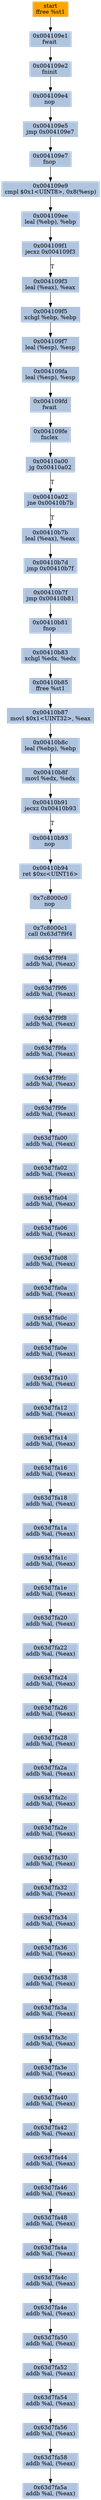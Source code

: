 digraph G {
node[shape=rectangle,style=filled,fillcolor=lightsteelblue,color=lightsteelblue]
bgcolor="transparent"
a0x004109dfffree_st1[label="start\nffree %st1",fillcolor="orange",color="lightgrey"];
a0x004109e1fwait_[label="0x004109e1\nfwait "];
a0x004109e2fninit_[label="0x004109e2\nfninit "];
a0x004109e4nop_[label="0x004109e4\nnop "];
a0x004109e5jmp_0x004109e7[label="0x004109e5\njmp 0x004109e7"];
a0x004109e7fnop_[label="0x004109e7\nfnop "];
a0x004109e9cmpl_0x1UINT8_0x8esp_[label="0x004109e9\ncmpl $0x1<UINT8>, 0x8(%esp)"];
a0x004109eeleal_ebp__ebp[label="0x004109ee\nleal (%ebp), %ebp"];
a0x004109f1jecxz_0x004109f3[label="0x004109f1\njecxz 0x004109f3"];
a0x004109f3leal_eax__eax[label="0x004109f3\nleal (%eax), %eax"];
a0x004109f5xchgl_ebp_ebp[label="0x004109f5\nxchgl %ebp, %ebp"];
a0x004109f7leal_esp__esp[label="0x004109f7\nleal (%esp), %esp"];
a0x004109faleal_esp__esp[label="0x004109fa\nleal (%esp), %esp"];
a0x004109fdfwait_[label="0x004109fd\nfwait "];
a0x004109fefnclex_[label="0x004109fe\nfnclex "];
a0x00410a00jg_0x00410a02[label="0x00410a00\njg 0x00410a02"];
a0x00410a02jne_0x00410b7b[label="0x00410a02\njne 0x00410b7b"];
a0x00410b7bleal_eax__eax[label="0x00410b7b\nleal (%eax), %eax"];
a0x00410b7djmp_0x00410b7f[label="0x00410b7d\njmp 0x00410b7f"];
a0x00410b7fjmp_0x00410b81[label="0x00410b7f\njmp 0x00410b81"];
a0x00410b81fnop_[label="0x00410b81\nfnop "];
a0x00410b83xchgl_edx_edx[label="0x00410b83\nxchgl %edx, %edx"];
a0x00410b85ffree_st1[label="0x00410b85\nffree %st1"];
a0x00410b87movl_0x1UINT32_eax[label="0x00410b87\nmovl $0x1<UINT32>, %eax"];
a0x00410b8cleal_ebp__ebp[label="0x00410b8c\nleal (%ebp), %ebp"];
a0x00410b8fmovl_edx_edx[label="0x00410b8f\nmovl %edx, %edx"];
a0x00410b91jecxz_0x00410b93[label="0x00410b91\njecxz 0x00410b93"];
a0x00410b93nop_[label="0x00410b93\nnop "];
a0x00410b94ret_0xcUINT16[label="0x00410b94\nret $0xc<UINT16>"];
a0x7c8000c0nop_[label="0x7c8000c0\nnop "];
a0x7c8000c1call_0x63d7f9f4[label="0x7c8000c1\ncall 0x63d7f9f4"];
a0x63d7f9f4addb_al_eax_[label="0x63d7f9f4\naddb %al, (%eax)"];
a0x63d7f9f6addb_al_eax_[label="0x63d7f9f6\naddb %al, (%eax)"];
a0x63d7f9f8addb_al_eax_[label="0x63d7f9f8\naddb %al, (%eax)"];
a0x63d7f9faaddb_al_eax_[label="0x63d7f9fa\naddb %al, (%eax)"];
a0x63d7f9fcaddb_al_eax_[label="0x63d7f9fc\naddb %al, (%eax)"];
a0x63d7f9feaddb_al_eax_[label="0x63d7f9fe\naddb %al, (%eax)"];
a0x63d7fa00addb_al_eax_[label="0x63d7fa00\naddb %al, (%eax)"];
a0x63d7fa02addb_al_eax_[label="0x63d7fa02\naddb %al, (%eax)"];
a0x63d7fa04addb_al_eax_[label="0x63d7fa04\naddb %al, (%eax)"];
a0x63d7fa06addb_al_eax_[label="0x63d7fa06\naddb %al, (%eax)"];
a0x63d7fa08addb_al_eax_[label="0x63d7fa08\naddb %al, (%eax)"];
a0x63d7fa0aaddb_al_eax_[label="0x63d7fa0a\naddb %al, (%eax)"];
a0x63d7fa0caddb_al_eax_[label="0x63d7fa0c\naddb %al, (%eax)"];
a0x63d7fa0eaddb_al_eax_[label="0x63d7fa0e\naddb %al, (%eax)"];
a0x63d7fa10addb_al_eax_[label="0x63d7fa10\naddb %al, (%eax)"];
a0x63d7fa12addb_al_eax_[label="0x63d7fa12\naddb %al, (%eax)"];
a0x63d7fa14addb_al_eax_[label="0x63d7fa14\naddb %al, (%eax)"];
a0x63d7fa16addb_al_eax_[label="0x63d7fa16\naddb %al, (%eax)"];
a0x63d7fa18addb_al_eax_[label="0x63d7fa18\naddb %al, (%eax)"];
a0x63d7fa1aaddb_al_eax_[label="0x63d7fa1a\naddb %al, (%eax)"];
a0x63d7fa1caddb_al_eax_[label="0x63d7fa1c\naddb %al, (%eax)"];
a0x63d7fa1eaddb_al_eax_[label="0x63d7fa1e\naddb %al, (%eax)"];
a0x63d7fa20addb_al_eax_[label="0x63d7fa20\naddb %al, (%eax)"];
a0x63d7fa22addb_al_eax_[label="0x63d7fa22\naddb %al, (%eax)"];
a0x63d7fa24addb_al_eax_[label="0x63d7fa24\naddb %al, (%eax)"];
a0x63d7fa26addb_al_eax_[label="0x63d7fa26\naddb %al, (%eax)"];
a0x63d7fa28addb_al_eax_[label="0x63d7fa28\naddb %al, (%eax)"];
a0x63d7fa2aaddb_al_eax_[label="0x63d7fa2a\naddb %al, (%eax)"];
a0x63d7fa2caddb_al_eax_[label="0x63d7fa2c\naddb %al, (%eax)"];
a0x63d7fa2eaddb_al_eax_[label="0x63d7fa2e\naddb %al, (%eax)"];
a0x63d7fa30addb_al_eax_[label="0x63d7fa30\naddb %al, (%eax)"];
a0x63d7fa32addb_al_eax_[label="0x63d7fa32\naddb %al, (%eax)"];
a0x63d7fa34addb_al_eax_[label="0x63d7fa34\naddb %al, (%eax)"];
a0x63d7fa36addb_al_eax_[label="0x63d7fa36\naddb %al, (%eax)"];
a0x63d7fa38addb_al_eax_[label="0x63d7fa38\naddb %al, (%eax)"];
a0x63d7fa3aaddb_al_eax_[label="0x63d7fa3a\naddb %al, (%eax)"];
a0x63d7fa3caddb_al_eax_[label="0x63d7fa3c\naddb %al, (%eax)"];
a0x63d7fa3eaddb_al_eax_[label="0x63d7fa3e\naddb %al, (%eax)"];
a0x63d7fa40addb_al_eax_[label="0x63d7fa40\naddb %al, (%eax)"];
a0x63d7fa42addb_al_eax_[label="0x63d7fa42\naddb %al, (%eax)"];
a0x63d7fa44addb_al_eax_[label="0x63d7fa44\naddb %al, (%eax)"];
a0x63d7fa46addb_al_eax_[label="0x63d7fa46\naddb %al, (%eax)"];
a0x63d7fa48addb_al_eax_[label="0x63d7fa48\naddb %al, (%eax)"];
a0x63d7fa4aaddb_al_eax_[label="0x63d7fa4a\naddb %al, (%eax)"];
a0x63d7fa4caddb_al_eax_[label="0x63d7fa4c\naddb %al, (%eax)"];
a0x63d7fa4eaddb_al_eax_[label="0x63d7fa4e\naddb %al, (%eax)"];
a0x63d7fa50addb_al_eax_[label="0x63d7fa50\naddb %al, (%eax)"];
a0x63d7fa52addb_al_eax_[label="0x63d7fa52\naddb %al, (%eax)"];
a0x63d7fa54addb_al_eax_[label="0x63d7fa54\naddb %al, (%eax)"];
a0x63d7fa56addb_al_eax_[label="0x63d7fa56\naddb %al, (%eax)"];
a0x63d7fa58addb_al_eax_[label="0x63d7fa58\naddb %al, (%eax)"];
a0x63d7fa5aaddb_al_eax_[label="0x63d7fa5a\naddb %al, (%eax)"];
a0x004109dfffree_st1 -> a0x004109e1fwait_ [color="#000000"];
a0x004109e1fwait_ -> a0x004109e2fninit_ [color="#000000"];
a0x004109e2fninit_ -> a0x004109e4nop_ [color="#000000"];
a0x004109e4nop_ -> a0x004109e5jmp_0x004109e7 [color="#000000"];
a0x004109e5jmp_0x004109e7 -> a0x004109e7fnop_ [color="#000000"];
a0x004109e7fnop_ -> a0x004109e9cmpl_0x1UINT8_0x8esp_ [color="#000000"];
a0x004109e9cmpl_0x1UINT8_0x8esp_ -> a0x004109eeleal_ebp__ebp [color="#000000"];
a0x004109eeleal_ebp__ebp -> a0x004109f1jecxz_0x004109f3 [color="#000000"];
a0x004109f1jecxz_0x004109f3 -> a0x004109f3leal_eax__eax [color="#000000",label="T"];
a0x004109f3leal_eax__eax -> a0x004109f5xchgl_ebp_ebp [color="#000000"];
a0x004109f5xchgl_ebp_ebp -> a0x004109f7leal_esp__esp [color="#000000"];
a0x004109f7leal_esp__esp -> a0x004109faleal_esp__esp [color="#000000"];
a0x004109faleal_esp__esp -> a0x004109fdfwait_ [color="#000000"];
a0x004109fdfwait_ -> a0x004109fefnclex_ [color="#000000"];
a0x004109fefnclex_ -> a0x00410a00jg_0x00410a02 [color="#000000"];
a0x00410a00jg_0x00410a02 -> a0x00410a02jne_0x00410b7b [color="#000000",label="T"];
a0x00410a02jne_0x00410b7b -> a0x00410b7bleal_eax__eax [color="#000000",label="T"];
a0x00410b7bleal_eax__eax -> a0x00410b7djmp_0x00410b7f [color="#000000"];
a0x00410b7djmp_0x00410b7f -> a0x00410b7fjmp_0x00410b81 [color="#000000"];
a0x00410b7fjmp_0x00410b81 -> a0x00410b81fnop_ [color="#000000"];
a0x00410b81fnop_ -> a0x00410b83xchgl_edx_edx [color="#000000"];
a0x00410b83xchgl_edx_edx -> a0x00410b85ffree_st1 [color="#000000"];
a0x00410b85ffree_st1 -> a0x00410b87movl_0x1UINT32_eax [color="#000000"];
a0x00410b87movl_0x1UINT32_eax -> a0x00410b8cleal_ebp__ebp [color="#000000"];
a0x00410b8cleal_ebp__ebp -> a0x00410b8fmovl_edx_edx [color="#000000"];
a0x00410b8fmovl_edx_edx -> a0x00410b91jecxz_0x00410b93 [color="#000000"];
a0x00410b91jecxz_0x00410b93 -> a0x00410b93nop_ [color="#000000",label="T"];
a0x00410b93nop_ -> a0x00410b94ret_0xcUINT16 [color="#000000"];
a0x00410b94ret_0xcUINT16 -> a0x7c8000c0nop_ [color="#000000"];
a0x7c8000c0nop_ -> a0x7c8000c1call_0x63d7f9f4 [color="#000000"];
a0x7c8000c1call_0x63d7f9f4 -> a0x63d7f9f4addb_al_eax_ [color="#000000"];
a0x63d7f9f4addb_al_eax_ -> a0x63d7f9f6addb_al_eax_ [color="#000000"];
a0x63d7f9f6addb_al_eax_ -> a0x63d7f9f8addb_al_eax_ [color="#000000"];
a0x63d7f9f8addb_al_eax_ -> a0x63d7f9faaddb_al_eax_ [color="#000000"];
a0x63d7f9faaddb_al_eax_ -> a0x63d7f9fcaddb_al_eax_ [color="#000000"];
a0x63d7f9fcaddb_al_eax_ -> a0x63d7f9feaddb_al_eax_ [color="#000000"];
a0x63d7f9feaddb_al_eax_ -> a0x63d7fa00addb_al_eax_ [color="#000000"];
a0x63d7fa00addb_al_eax_ -> a0x63d7fa02addb_al_eax_ [color="#000000"];
a0x63d7fa02addb_al_eax_ -> a0x63d7fa04addb_al_eax_ [color="#000000"];
a0x63d7fa04addb_al_eax_ -> a0x63d7fa06addb_al_eax_ [color="#000000"];
a0x63d7fa06addb_al_eax_ -> a0x63d7fa08addb_al_eax_ [color="#000000"];
a0x63d7fa08addb_al_eax_ -> a0x63d7fa0aaddb_al_eax_ [color="#000000"];
a0x63d7fa0aaddb_al_eax_ -> a0x63d7fa0caddb_al_eax_ [color="#000000"];
a0x63d7fa0caddb_al_eax_ -> a0x63d7fa0eaddb_al_eax_ [color="#000000"];
a0x63d7fa0eaddb_al_eax_ -> a0x63d7fa10addb_al_eax_ [color="#000000"];
a0x63d7fa10addb_al_eax_ -> a0x63d7fa12addb_al_eax_ [color="#000000"];
a0x63d7fa12addb_al_eax_ -> a0x63d7fa14addb_al_eax_ [color="#000000"];
a0x63d7fa14addb_al_eax_ -> a0x63d7fa16addb_al_eax_ [color="#000000"];
a0x63d7fa16addb_al_eax_ -> a0x63d7fa18addb_al_eax_ [color="#000000"];
a0x63d7fa18addb_al_eax_ -> a0x63d7fa1aaddb_al_eax_ [color="#000000"];
a0x63d7fa1aaddb_al_eax_ -> a0x63d7fa1caddb_al_eax_ [color="#000000"];
a0x63d7fa1caddb_al_eax_ -> a0x63d7fa1eaddb_al_eax_ [color="#000000"];
a0x63d7fa1eaddb_al_eax_ -> a0x63d7fa20addb_al_eax_ [color="#000000"];
a0x63d7fa20addb_al_eax_ -> a0x63d7fa22addb_al_eax_ [color="#000000"];
a0x63d7fa22addb_al_eax_ -> a0x63d7fa24addb_al_eax_ [color="#000000"];
a0x63d7fa24addb_al_eax_ -> a0x63d7fa26addb_al_eax_ [color="#000000"];
a0x63d7fa26addb_al_eax_ -> a0x63d7fa28addb_al_eax_ [color="#000000"];
a0x63d7fa28addb_al_eax_ -> a0x63d7fa2aaddb_al_eax_ [color="#000000"];
a0x63d7fa2aaddb_al_eax_ -> a0x63d7fa2caddb_al_eax_ [color="#000000"];
a0x63d7fa2caddb_al_eax_ -> a0x63d7fa2eaddb_al_eax_ [color="#000000"];
a0x63d7fa2eaddb_al_eax_ -> a0x63d7fa30addb_al_eax_ [color="#000000"];
a0x63d7fa30addb_al_eax_ -> a0x63d7fa32addb_al_eax_ [color="#000000"];
a0x63d7fa32addb_al_eax_ -> a0x63d7fa34addb_al_eax_ [color="#000000"];
a0x63d7fa34addb_al_eax_ -> a0x63d7fa36addb_al_eax_ [color="#000000"];
a0x63d7fa36addb_al_eax_ -> a0x63d7fa38addb_al_eax_ [color="#000000"];
a0x63d7fa38addb_al_eax_ -> a0x63d7fa3aaddb_al_eax_ [color="#000000"];
a0x63d7fa3aaddb_al_eax_ -> a0x63d7fa3caddb_al_eax_ [color="#000000"];
a0x63d7fa3caddb_al_eax_ -> a0x63d7fa3eaddb_al_eax_ [color="#000000"];
a0x63d7fa3eaddb_al_eax_ -> a0x63d7fa40addb_al_eax_ [color="#000000"];
a0x63d7fa40addb_al_eax_ -> a0x63d7fa42addb_al_eax_ [color="#000000"];
a0x63d7fa42addb_al_eax_ -> a0x63d7fa44addb_al_eax_ [color="#000000"];
a0x63d7fa44addb_al_eax_ -> a0x63d7fa46addb_al_eax_ [color="#000000"];
a0x63d7fa46addb_al_eax_ -> a0x63d7fa48addb_al_eax_ [color="#000000"];
a0x63d7fa48addb_al_eax_ -> a0x63d7fa4aaddb_al_eax_ [color="#000000"];
a0x63d7fa4aaddb_al_eax_ -> a0x63d7fa4caddb_al_eax_ [color="#000000"];
a0x63d7fa4caddb_al_eax_ -> a0x63d7fa4eaddb_al_eax_ [color="#000000"];
a0x63d7fa4eaddb_al_eax_ -> a0x63d7fa50addb_al_eax_ [color="#000000"];
a0x63d7fa50addb_al_eax_ -> a0x63d7fa52addb_al_eax_ [color="#000000"];
a0x63d7fa52addb_al_eax_ -> a0x63d7fa54addb_al_eax_ [color="#000000"];
a0x63d7fa54addb_al_eax_ -> a0x63d7fa56addb_al_eax_ [color="#000000"];
a0x63d7fa56addb_al_eax_ -> a0x63d7fa58addb_al_eax_ [color="#000000"];
a0x63d7fa58addb_al_eax_ -> a0x63d7fa5aaddb_al_eax_ [color="#000000"];
}
